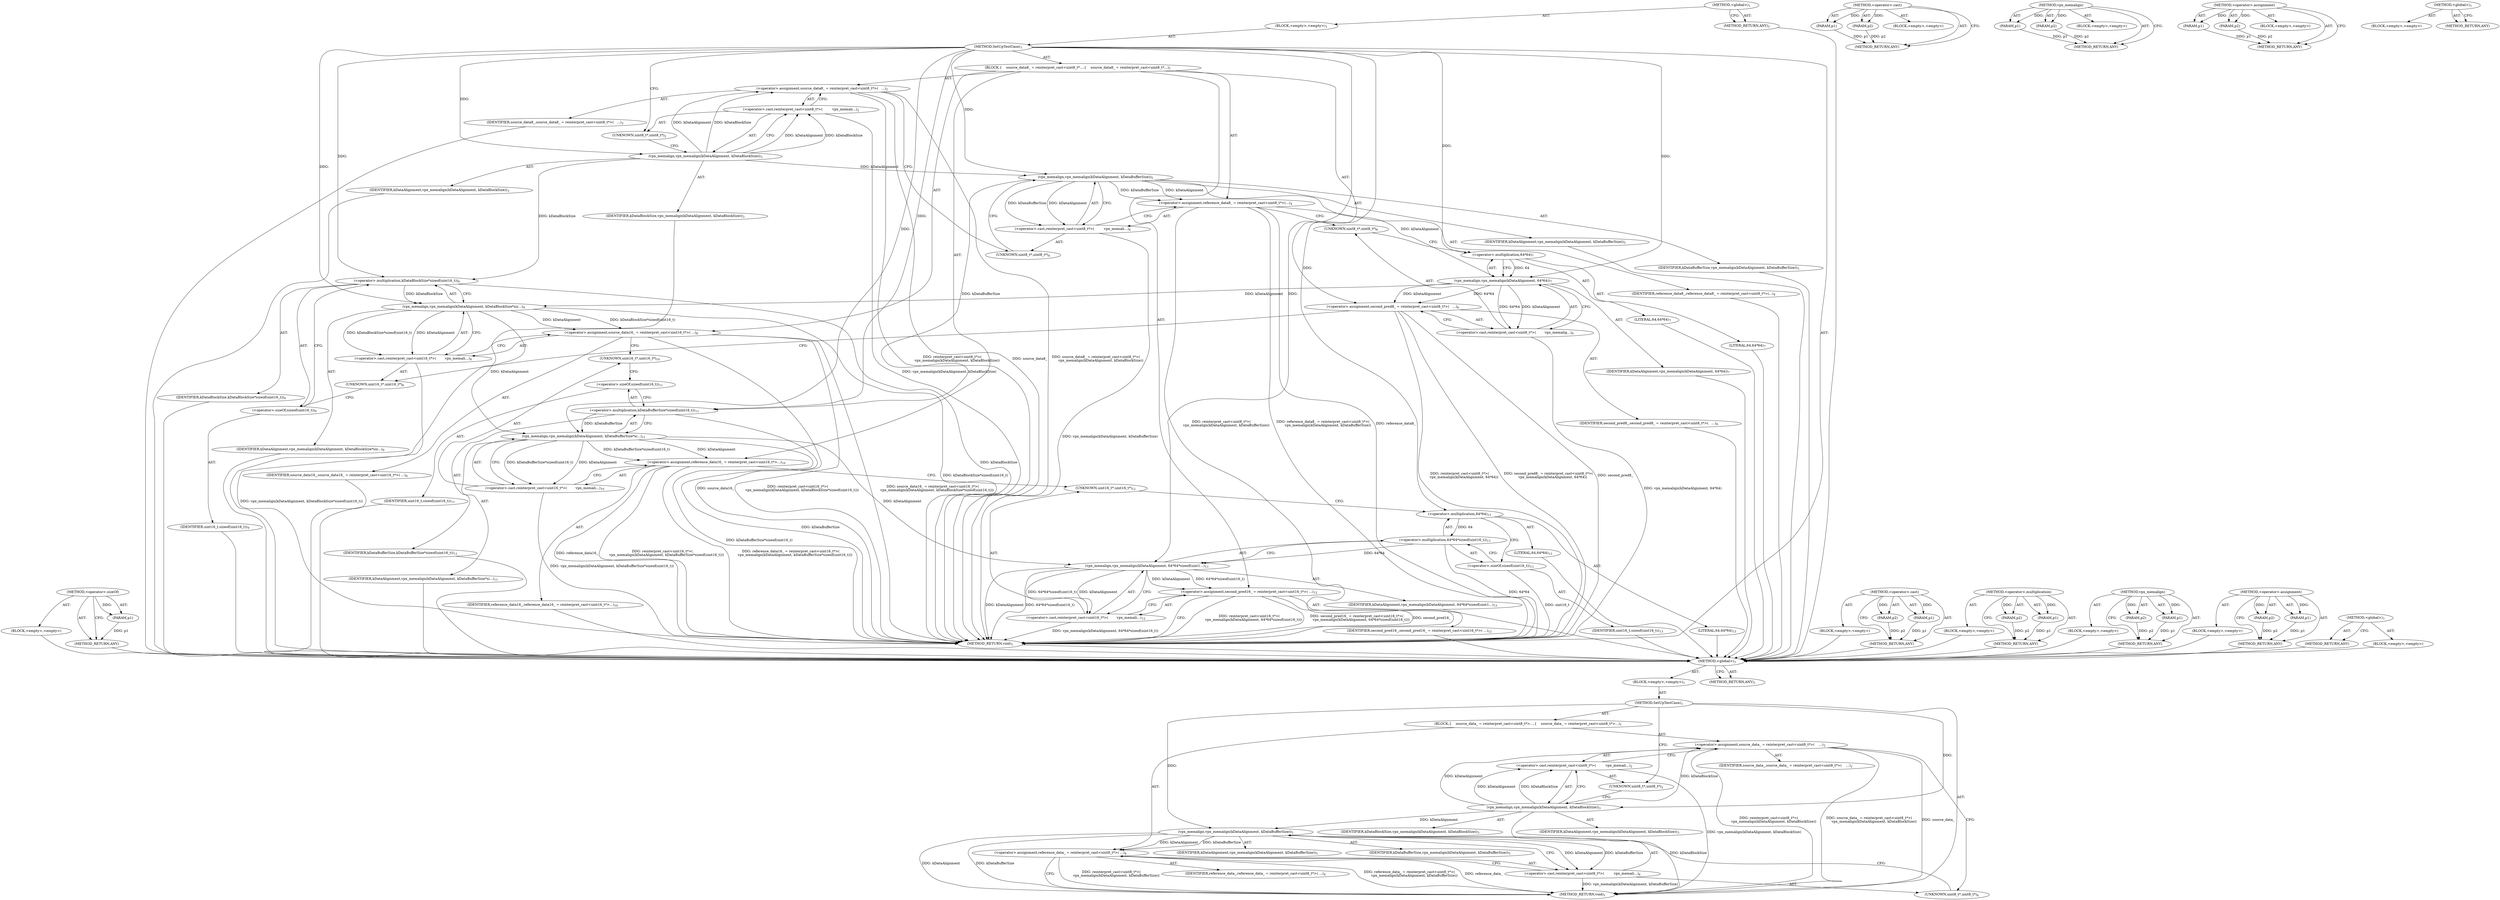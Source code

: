 digraph "&lt;global&gt;" {
vulnerable_6 [label=<(METHOD,&lt;global&gt;)<SUB>1</SUB>>];
vulnerable_7 [label=<(BLOCK,&lt;empty&gt;,&lt;empty&gt;)<SUB>1</SUB>>];
vulnerable_8 [label=<(METHOD,SetUpTestCase)<SUB>1</SUB>>];
vulnerable_9 [label=<(BLOCK,{
    source_data_ = reinterpret_cast&lt;uint8_t*&gt;...,{
    source_data_ = reinterpret_cast&lt;uint8_t*&gt;...)<SUB>1</SUB>>];
vulnerable_10 [label=<(&lt;operator&gt;.assignment,source_data_ = reinterpret_cast&lt;uint8_t*&gt;(
    ...)<SUB>2</SUB>>];
vulnerable_11 [label=<(IDENTIFIER,source_data_,source_data_ = reinterpret_cast&lt;uint8_t*&gt;(
    ...)<SUB>2</SUB>>];
vulnerable_12 [label=<(&lt;operator&gt;.cast,reinterpret_cast&lt;uint8_t*&gt;(
         vpx_memali...)<SUB>2</SUB>>];
vulnerable_13 [label=<(UNKNOWN,uint8_t*,uint8_t*)<SUB>2</SUB>>];
vulnerable_14 [label=<(vpx_memalign,vpx_memalign(kDataAlignment, kDataBlockSize))<SUB>3</SUB>>];
vulnerable_15 [label=<(IDENTIFIER,kDataAlignment,vpx_memalign(kDataAlignment, kDataBlockSize))<SUB>3</SUB>>];
vulnerable_16 [label=<(IDENTIFIER,kDataBlockSize,vpx_memalign(kDataAlignment, kDataBlockSize))<SUB>3</SUB>>];
vulnerable_17 [label=<(&lt;operator&gt;.assignment,reference_data_ = reinterpret_cast&lt;uint8_t*&gt;(
 ...)<SUB>4</SUB>>];
vulnerable_18 [label=<(IDENTIFIER,reference_data_,reference_data_ = reinterpret_cast&lt;uint8_t*&gt;(
 ...)<SUB>4</SUB>>];
vulnerable_19 [label=<(&lt;operator&gt;.cast,reinterpret_cast&lt;uint8_t*&gt;(
         vpx_memali...)<SUB>4</SUB>>];
vulnerable_20 [label=<(UNKNOWN,uint8_t*,uint8_t*)<SUB>4</SUB>>];
vulnerable_21 [label=<(vpx_memalign,vpx_memalign(kDataAlignment, kDataBufferSize))<SUB>5</SUB>>];
vulnerable_22 [label=<(IDENTIFIER,kDataAlignment,vpx_memalign(kDataAlignment, kDataBufferSize))<SUB>5</SUB>>];
vulnerable_23 [label=<(IDENTIFIER,kDataBufferSize,vpx_memalign(kDataAlignment, kDataBufferSize))<SUB>5</SUB>>];
vulnerable_24 [label=<(METHOD_RETURN,void)<SUB>1</SUB>>];
vulnerable_26 [label=<(METHOD_RETURN,ANY)<SUB>1</SUB>>];
vulnerable_44 [label=<(METHOD,&lt;operator&gt;.cast)>];
vulnerable_45 [label=<(PARAM,p1)>];
vulnerable_46 [label=<(PARAM,p2)>];
vulnerable_47 [label=<(BLOCK,&lt;empty&gt;,&lt;empty&gt;)>];
vulnerable_48 [label=<(METHOD_RETURN,ANY)>];
vulnerable_49 [label=<(METHOD,vpx_memalign)>];
vulnerable_50 [label=<(PARAM,p1)>];
vulnerable_51 [label=<(PARAM,p2)>];
vulnerable_52 [label=<(BLOCK,&lt;empty&gt;,&lt;empty&gt;)>];
vulnerable_53 [label=<(METHOD_RETURN,ANY)>];
vulnerable_39 [label=<(METHOD,&lt;operator&gt;.assignment)>];
vulnerable_40 [label=<(PARAM,p1)>];
vulnerable_41 [label=<(PARAM,p2)>];
vulnerable_42 [label=<(BLOCK,&lt;empty&gt;,&lt;empty&gt;)>];
vulnerable_43 [label=<(METHOD_RETURN,ANY)>];
vulnerable_33 [label=<(METHOD,&lt;global&gt;)<SUB>1</SUB>>];
vulnerable_34 [label=<(BLOCK,&lt;empty&gt;,&lt;empty&gt;)>];
vulnerable_35 [label=<(METHOD_RETURN,ANY)>];
fixed_104 [label=<(METHOD,&lt;operator&gt;.sizeOf)>];
fixed_105 [label=<(PARAM,p1)>];
fixed_106 [label=<(BLOCK,&lt;empty&gt;,&lt;empty&gt;)>];
fixed_107 [label=<(METHOD_RETURN,ANY)>];
fixed_6 [label=<(METHOD,&lt;global&gt;)<SUB>1</SUB>>];
fixed_7 [label=<(BLOCK,&lt;empty&gt;,&lt;empty&gt;)<SUB>1</SUB>>];
fixed_8 [label=<(METHOD,SetUpTestCase)<SUB>1</SUB>>];
fixed_9 [label=<(BLOCK,{
    source_data8_ = reinterpret_cast&lt;uint8_t*...,{
    source_data8_ = reinterpret_cast&lt;uint8_t*...)<SUB>1</SUB>>];
fixed_10 [label=<(&lt;operator&gt;.assignment,source_data8_ = reinterpret_cast&lt;uint8_t*&gt;(
   ...)<SUB>2</SUB>>];
fixed_11 [label=<(IDENTIFIER,source_data8_,source_data8_ = reinterpret_cast&lt;uint8_t*&gt;(
   ...)<SUB>2</SUB>>];
fixed_12 [label=<(&lt;operator&gt;.cast,reinterpret_cast&lt;uint8_t*&gt;(
         vpx_memali...)<SUB>2</SUB>>];
fixed_13 [label=<(UNKNOWN,uint8_t*,uint8_t*)<SUB>2</SUB>>];
fixed_14 [label=<(vpx_memalign,vpx_memalign(kDataAlignment, kDataBlockSize))<SUB>3</SUB>>];
fixed_15 [label=<(IDENTIFIER,kDataAlignment,vpx_memalign(kDataAlignment, kDataBlockSize))<SUB>3</SUB>>];
fixed_16 [label=<(IDENTIFIER,kDataBlockSize,vpx_memalign(kDataAlignment, kDataBlockSize))<SUB>3</SUB>>];
fixed_17 [label=<(&lt;operator&gt;.assignment,reference_data8_ = reinterpret_cast&lt;uint8_t*&gt;(
...)<SUB>4</SUB>>];
fixed_18 [label=<(IDENTIFIER,reference_data8_,reference_data8_ = reinterpret_cast&lt;uint8_t*&gt;(
...)<SUB>4</SUB>>];
fixed_19 [label=<(&lt;operator&gt;.cast,reinterpret_cast&lt;uint8_t*&gt;(
         vpx_memali...)<SUB>4</SUB>>];
fixed_20 [label=<(UNKNOWN,uint8_t*,uint8_t*)<SUB>4</SUB>>];
fixed_21 [label=<(vpx_memalign,vpx_memalign(kDataAlignment, kDataBufferSize))<SUB>5</SUB>>];
fixed_22 [label=<(IDENTIFIER,kDataAlignment,vpx_memalign(kDataAlignment, kDataBufferSize))<SUB>5</SUB>>];
fixed_23 [label=<(IDENTIFIER,kDataBufferSize,vpx_memalign(kDataAlignment, kDataBufferSize))<SUB>5</SUB>>];
fixed_24 [label=<(&lt;operator&gt;.assignment,second_pred8_ = reinterpret_cast&lt;uint8_t*&gt;(
   ...)<SUB>6</SUB>>];
fixed_25 [label=<(IDENTIFIER,second_pred8_,second_pred8_ = reinterpret_cast&lt;uint8_t*&gt;(
   ...)<SUB>6</SUB>>];
fixed_26 [label=<(&lt;operator&gt;.cast,reinterpret_cast&lt;uint8_t*&gt;(
        vpx_memalig...)<SUB>6</SUB>>];
fixed_27 [label=<(UNKNOWN,uint8_t*,uint8_t*)<SUB>6</SUB>>];
fixed_28 [label=<(vpx_memalign,vpx_memalign(kDataAlignment, 64*64))<SUB>7</SUB>>];
fixed_29 [label=<(IDENTIFIER,kDataAlignment,vpx_memalign(kDataAlignment, 64*64))<SUB>7</SUB>>];
fixed_30 [label=<(&lt;operator&gt;.multiplication,64*64)<SUB>7</SUB>>];
fixed_31 [label=<(LITERAL,64,64*64)<SUB>7</SUB>>];
fixed_32 [label=<(LITERAL,64,64*64)<SUB>7</SUB>>];
fixed_33 [label=<(&lt;operator&gt;.assignment,source_data16_ = reinterpret_cast&lt;uint16_t*&gt;(
 ...)<SUB>8</SUB>>];
fixed_34 [label=<(IDENTIFIER,source_data16_,source_data16_ = reinterpret_cast&lt;uint16_t*&gt;(
 ...)<SUB>8</SUB>>];
fixed_35 [label=<(&lt;operator&gt;.cast,reinterpret_cast&lt;uint16_t*&gt;(
        vpx_memali...)<SUB>8</SUB>>];
fixed_36 [label=<(UNKNOWN,uint16_t*,uint16_t*)<SUB>8</SUB>>];
fixed_37 [label=<(vpx_memalign,vpx_memalign(kDataAlignment, kDataBlockSize*siz...)<SUB>9</SUB>>];
fixed_38 [label=<(IDENTIFIER,kDataAlignment,vpx_memalign(kDataAlignment, kDataBlockSize*siz...)<SUB>9</SUB>>];
fixed_39 [label=<(&lt;operator&gt;.multiplication,kDataBlockSize*sizeof(uint16_t))<SUB>9</SUB>>];
fixed_40 [label=<(IDENTIFIER,kDataBlockSize,kDataBlockSize*sizeof(uint16_t))<SUB>9</SUB>>];
fixed_41 [label=<(&lt;operator&gt;.sizeOf,sizeof(uint16_t))<SUB>9</SUB>>];
fixed_42 [label=<(IDENTIFIER,uint16_t,sizeof(uint16_t))<SUB>9</SUB>>];
fixed_43 [label=<(&lt;operator&gt;.assignment,reference_data16_ = reinterpret_cast&lt;uint16_t*&gt;...)<SUB>10</SUB>>];
fixed_44 [label=<(IDENTIFIER,reference_data16_,reference_data16_ = reinterpret_cast&lt;uint16_t*&gt;...)<SUB>10</SUB>>];
fixed_45 [label=<(&lt;operator&gt;.cast,reinterpret_cast&lt;uint16_t*&gt;(
        vpx_memali...)<SUB>10</SUB>>];
fixed_46 [label=<(UNKNOWN,uint16_t*,uint16_t*)<SUB>10</SUB>>];
fixed_47 [label=<(vpx_memalign,vpx_memalign(kDataAlignment, kDataBufferSize*si...)<SUB>11</SUB>>];
fixed_48 [label=<(IDENTIFIER,kDataAlignment,vpx_memalign(kDataAlignment, kDataBufferSize*si...)<SUB>11</SUB>>];
fixed_49 [label=<(&lt;operator&gt;.multiplication,kDataBufferSize*sizeof(uint16_t))<SUB>11</SUB>>];
fixed_50 [label=<(IDENTIFIER,kDataBufferSize,kDataBufferSize*sizeof(uint16_t))<SUB>11</SUB>>];
fixed_51 [label=<(&lt;operator&gt;.sizeOf,sizeof(uint16_t))<SUB>11</SUB>>];
fixed_52 [label=<(IDENTIFIER,uint16_t,sizeof(uint16_t))<SUB>11</SUB>>];
fixed_53 [label=<(&lt;operator&gt;.assignment,second_pred16_ = reinterpret_cast&lt;uint16_t*&gt;(
 ...)<SUB>12</SUB>>];
fixed_54 [label=<(IDENTIFIER,second_pred16_,second_pred16_ = reinterpret_cast&lt;uint16_t*&gt;(
 ...)<SUB>12</SUB>>];
fixed_55 [label=<(&lt;operator&gt;.cast,reinterpret_cast&lt;uint16_t*&gt;(
        vpx_memali...)<SUB>12</SUB>>];
fixed_56 [label=<(UNKNOWN,uint16_t*,uint16_t*)<SUB>12</SUB>>];
fixed_57 [label=<(vpx_memalign,vpx_memalign(kDataAlignment, 64*64*sizeof(uint1...)<SUB>13</SUB>>];
fixed_58 [label=<(IDENTIFIER,kDataAlignment,vpx_memalign(kDataAlignment, 64*64*sizeof(uint1...)<SUB>13</SUB>>];
fixed_59 [label=<(&lt;operator&gt;.multiplication,64*64*sizeof(uint16_t))<SUB>13</SUB>>];
fixed_60 [label=<(&lt;operator&gt;.multiplication,64*64)<SUB>13</SUB>>];
fixed_61 [label=<(LITERAL,64,64*64)<SUB>13</SUB>>];
fixed_62 [label=<(LITERAL,64,64*64)<SUB>13</SUB>>];
fixed_63 [label=<(&lt;operator&gt;.sizeOf,sizeof(uint16_t))<SUB>13</SUB>>];
fixed_64 [label=<(IDENTIFIER,uint16_t,sizeof(uint16_t))<SUB>13</SUB>>];
fixed_65 [label=<(METHOD_RETURN,void)<SUB>1</SUB>>];
fixed_67 [label=<(METHOD_RETURN,ANY)<SUB>1</SUB>>];
fixed_89 [label=<(METHOD,&lt;operator&gt;.cast)>];
fixed_90 [label=<(PARAM,p1)>];
fixed_91 [label=<(PARAM,p2)>];
fixed_92 [label=<(BLOCK,&lt;empty&gt;,&lt;empty&gt;)>];
fixed_93 [label=<(METHOD_RETURN,ANY)>];
fixed_99 [label=<(METHOD,&lt;operator&gt;.multiplication)>];
fixed_100 [label=<(PARAM,p1)>];
fixed_101 [label=<(PARAM,p2)>];
fixed_102 [label=<(BLOCK,&lt;empty&gt;,&lt;empty&gt;)>];
fixed_103 [label=<(METHOD_RETURN,ANY)>];
fixed_94 [label=<(METHOD,vpx_memalign)>];
fixed_95 [label=<(PARAM,p1)>];
fixed_96 [label=<(PARAM,p2)>];
fixed_97 [label=<(BLOCK,&lt;empty&gt;,&lt;empty&gt;)>];
fixed_98 [label=<(METHOD_RETURN,ANY)>];
fixed_84 [label=<(METHOD,&lt;operator&gt;.assignment)>];
fixed_85 [label=<(PARAM,p1)>];
fixed_86 [label=<(PARAM,p2)>];
fixed_87 [label=<(BLOCK,&lt;empty&gt;,&lt;empty&gt;)>];
fixed_88 [label=<(METHOD_RETURN,ANY)>];
fixed_78 [label=<(METHOD,&lt;global&gt;)<SUB>1</SUB>>];
fixed_79 [label=<(BLOCK,&lt;empty&gt;,&lt;empty&gt;)>];
fixed_80 [label=<(METHOD_RETURN,ANY)>];
vulnerable_6 -> vulnerable_7  [key=0, label="AST: "];
vulnerable_6 -> vulnerable_26  [key=0, label="AST: "];
vulnerable_6 -> vulnerable_26  [key=1, label="CFG: "];
vulnerable_7 -> vulnerable_8  [key=0, label="AST: "];
vulnerable_8 -> vulnerable_9  [key=0, label="AST: "];
vulnerable_8 -> vulnerable_24  [key=0, label="AST: "];
vulnerable_8 -> vulnerable_13  [key=0, label="CFG: "];
vulnerable_8 -> vulnerable_14  [key=0, label="DDG: "];
vulnerable_8 -> vulnerable_21  [key=0, label="DDG: "];
vulnerable_9 -> vulnerable_10  [key=0, label="AST: "];
vulnerable_9 -> vulnerable_17  [key=0, label="AST: "];
vulnerable_10 -> vulnerable_11  [key=0, label="AST: "];
vulnerable_10 -> vulnerable_12  [key=0, label="AST: "];
vulnerable_10 -> vulnerable_20  [key=0, label="CFG: "];
vulnerable_10 -> vulnerable_24  [key=0, label="DDG: reinterpret_cast&lt;uint8_t*&gt;(
         vpx_memalign(kDataAlignment, kDataBlockSize))"];
vulnerable_10 -> vulnerable_24  [key=1, label="DDG: source_data_ = reinterpret_cast&lt;uint8_t*&gt;(
         vpx_memalign(kDataAlignment, kDataBlockSize))"];
vulnerable_10 -> vulnerable_24  [key=2, label="DDG: source_data_"];
vulnerable_12 -> vulnerable_13  [key=0, label="AST: "];
vulnerable_12 -> vulnerable_14  [key=0, label="AST: "];
vulnerable_12 -> vulnerable_10  [key=0, label="CFG: "];
vulnerable_12 -> vulnerable_24  [key=0, label="DDG: vpx_memalign(kDataAlignment, kDataBlockSize)"];
vulnerable_13 -> vulnerable_14  [key=0, label="CFG: "];
vulnerable_14 -> vulnerable_15  [key=0, label="AST: "];
vulnerable_14 -> vulnerable_16  [key=0, label="AST: "];
vulnerable_14 -> vulnerable_12  [key=0, label="CFG: "];
vulnerable_14 -> vulnerable_12  [key=1, label="DDG: kDataAlignment"];
vulnerable_14 -> vulnerable_12  [key=2, label="DDG: kDataBlockSize"];
vulnerable_14 -> vulnerable_24  [key=0, label="DDG: kDataBlockSize"];
vulnerable_14 -> vulnerable_10  [key=0, label="DDG: kDataAlignment"];
vulnerable_14 -> vulnerable_10  [key=1, label="DDG: kDataBlockSize"];
vulnerable_14 -> vulnerable_21  [key=0, label="DDG: kDataAlignment"];
vulnerable_17 -> vulnerable_18  [key=0, label="AST: "];
vulnerable_17 -> vulnerable_19  [key=0, label="AST: "];
vulnerable_17 -> vulnerable_24  [key=0, label="CFG: "];
vulnerable_17 -> vulnerable_24  [key=1, label="DDG: reinterpret_cast&lt;uint8_t*&gt;(
         vpx_memalign(kDataAlignment, kDataBufferSize))"];
vulnerable_17 -> vulnerable_24  [key=2, label="DDG: reference_data_ = reinterpret_cast&lt;uint8_t*&gt;(
         vpx_memalign(kDataAlignment, kDataBufferSize))"];
vulnerable_17 -> vulnerable_24  [key=3, label="DDG: reference_data_"];
vulnerable_19 -> vulnerable_20  [key=0, label="AST: "];
vulnerable_19 -> vulnerable_21  [key=0, label="AST: "];
vulnerable_19 -> vulnerable_17  [key=0, label="CFG: "];
vulnerable_19 -> vulnerable_24  [key=0, label="DDG: vpx_memalign(kDataAlignment, kDataBufferSize)"];
vulnerable_20 -> vulnerable_21  [key=0, label="CFG: "];
vulnerable_21 -> vulnerable_22  [key=0, label="AST: "];
vulnerable_21 -> vulnerable_23  [key=0, label="AST: "];
vulnerable_21 -> vulnerable_19  [key=0, label="CFG: "];
vulnerable_21 -> vulnerable_19  [key=1, label="DDG: kDataAlignment"];
vulnerable_21 -> vulnerable_19  [key=2, label="DDG: kDataBufferSize"];
vulnerable_21 -> vulnerable_24  [key=0, label="DDG: kDataAlignment"];
vulnerable_21 -> vulnerable_24  [key=1, label="DDG: kDataBufferSize"];
vulnerable_21 -> vulnerable_17  [key=0, label="DDG: kDataAlignment"];
vulnerable_21 -> vulnerable_17  [key=1, label="DDG: kDataBufferSize"];
vulnerable_44 -> vulnerable_45  [key=0, label="AST: "];
vulnerable_44 -> vulnerable_45  [key=1, label="DDG: "];
vulnerable_44 -> vulnerable_47  [key=0, label="AST: "];
vulnerable_44 -> vulnerable_46  [key=0, label="AST: "];
vulnerable_44 -> vulnerable_46  [key=1, label="DDG: "];
vulnerable_44 -> vulnerable_48  [key=0, label="AST: "];
vulnerable_44 -> vulnerable_48  [key=1, label="CFG: "];
vulnerable_45 -> vulnerable_48  [key=0, label="DDG: p1"];
vulnerable_46 -> vulnerable_48  [key=0, label="DDG: p2"];
vulnerable_49 -> vulnerable_50  [key=0, label="AST: "];
vulnerable_49 -> vulnerable_50  [key=1, label="DDG: "];
vulnerable_49 -> vulnerable_52  [key=0, label="AST: "];
vulnerable_49 -> vulnerable_51  [key=0, label="AST: "];
vulnerable_49 -> vulnerable_51  [key=1, label="DDG: "];
vulnerable_49 -> vulnerable_53  [key=0, label="AST: "];
vulnerable_49 -> vulnerable_53  [key=1, label="CFG: "];
vulnerable_50 -> vulnerable_53  [key=0, label="DDG: p1"];
vulnerable_51 -> vulnerable_53  [key=0, label="DDG: p2"];
vulnerable_39 -> vulnerable_40  [key=0, label="AST: "];
vulnerable_39 -> vulnerable_40  [key=1, label="DDG: "];
vulnerable_39 -> vulnerable_42  [key=0, label="AST: "];
vulnerable_39 -> vulnerable_41  [key=0, label="AST: "];
vulnerable_39 -> vulnerable_41  [key=1, label="DDG: "];
vulnerable_39 -> vulnerable_43  [key=0, label="AST: "];
vulnerable_39 -> vulnerable_43  [key=1, label="CFG: "];
vulnerable_40 -> vulnerable_43  [key=0, label="DDG: p1"];
vulnerable_41 -> vulnerable_43  [key=0, label="DDG: p2"];
vulnerable_33 -> vulnerable_34  [key=0, label="AST: "];
vulnerable_33 -> vulnerable_35  [key=0, label="AST: "];
vulnerable_33 -> vulnerable_35  [key=1, label="CFG: "];
fixed_104 -> fixed_105  [key=0, label="AST: "];
fixed_104 -> fixed_105  [key=1, label="DDG: "];
fixed_104 -> fixed_106  [key=0, label="AST: "];
fixed_104 -> fixed_107  [key=0, label="AST: "];
fixed_104 -> fixed_107  [key=1, label="CFG: "];
fixed_105 -> fixed_107  [key=0, label="DDG: p1"];
fixed_106 -> vulnerable_6  [key=0];
fixed_107 -> vulnerable_6  [key=0];
fixed_6 -> fixed_7  [key=0, label="AST: "];
fixed_6 -> fixed_67  [key=0, label="AST: "];
fixed_6 -> fixed_67  [key=1, label="CFG: "];
fixed_7 -> fixed_8  [key=0, label="AST: "];
fixed_8 -> fixed_9  [key=0, label="AST: "];
fixed_8 -> fixed_65  [key=0, label="AST: "];
fixed_8 -> fixed_13  [key=0, label="CFG: "];
fixed_8 -> fixed_14  [key=0, label="DDG: "];
fixed_8 -> fixed_21  [key=0, label="DDG: "];
fixed_8 -> fixed_28  [key=0, label="DDG: "];
fixed_8 -> fixed_37  [key=0, label="DDG: "];
fixed_8 -> fixed_47  [key=0, label="DDG: "];
fixed_8 -> fixed_57  [key=0, label="DDG: "];
fixed_8 -> fixed_30  [key=0, label="DDG: "];
fixed_8 -> fixed_39  [key=0, label="DDG: "];
fixed_8 -> fixed_49  [key=0, label="DDG: "];
fixed_8 -> fixed_60  [key=0, label="DDG: "];
fixed_9 -> fixed_10  [key=0, label="AST: "];
fixed_9 -> fixed_17  [key=0, label="AST: "];
fixed_9 -> fixed_24  [key=0, label="AST: "];
fixed_9 -> fixed_33  [key=0, label="AST: "];
fixed_9 -> fixed_43  [key=0, label="AST: "];
fixed_9 -> fixed_53  [key=0, label="AST: "];
fixed_10 -> fixed_11  [key=0, label="AST: "];
fixed_10 -> fixed_12  [key=0, label="AST: "];
fixed_10 -> fixed_20  [key=0, label="CFG: "];
fixed_10 -> fixed_65  [key=0, label="DDG: reinterpret_cast&lt;uint8_t*&gt;(
         vpx_memalign(kDataAlignment, kDataBlockSize))"];
fixed_10 -> fixed_65  [key=1, label="DDG: source_data8_ = reinterpret_cast&lt;uint8_t*&gt;(
         vpx_memalign(kDataAlignment, kDataBlockSize))"];
fixed_10 -> fixed_65  [key=2, label="DDG: source_data8_"];
fixed_11 -> vulnerable_6  [key=0];
fixed_12 -> fixed_13  [key=0, label="AST: "];
fixed_12 -> fixed_14  [key=0, label="AST: "];
fixed_12 -> fixed_10  [key=0, label="CFG: "];
fixed_12 -> fixed_65  [key=0, label="DDG: vpx_memalign(kDataAlignment, kDataBlockSize)"];
fixed_13 -> fixed_14  [key=0, label="CFG: "];
fixed_14 -> fixed_15  [key=0, label="AST: "];
fixed_14 -> fixed_16  [key=0, label="AST: "];
fixed_14 -> fixed_12  [key=0, label="CFG: "];
fixed_14 -> fixed_12  [key=1, label="DDG: kDataAlignment"];
fixed_14 -> fixed_12  [key=2, label="DDG: kDataBlockSize"];
fixed_14 -> fixed_10  [key=0, label="DDG: kDataAlignment"];
fixed_14 -> fixed_10  [key=1, label="DDG: kDataBlockSize"];
fixed_14 -> fixed_21  [key=0, label="DDG: kDataAlignment"];
fixed_14 -> fixed_39  [key=0, label="DDG: kDataBlockSize"];
fixed_15 -> vulnerable_6  [key=0];
fixed_16 -> vulnerable_6  [key=0];
fixed_17 -> fixed_18  [key=0, label="AST: "];
fixed_17 -> fixed_19  [key=0, label="AST: "];
fixed_17 -> fixed_27  [key=0, label="CFG: "];
fixed_17 -> fixed_65  [key=0, label="DDG: reinterpret_cast&lt;uint8_t*&gt;(
         vpx_memalign(kDataAlignment, kDataBufferSize))"];
fixed_17 -> fixed_65  [key=1, label="DDG: reference_data8_ = reinterpret_cast&lt;uint8_t*&gt;(
         vpx_memalign(kDataAlignment, kDataBufferSize))"];
fixed_17 -> fixed_65  [key=2, label="DDG: reference_data8_"];
fixed_18 -> vulnerable_6  [key=0];
fixed_19 -> fixed_20  [key=0, label="AST: "];
fixed_19 -> fixed_21  [key=0, label="AST: "];
fixed_19 -> fixed_17  [key=0, label="CFG: "];
fixed_19 -> fixed_65  [key=0, label="DDG: vpx_memalign(kDataAlignment, kDataBufferSize)"];
fixed_20 -> fixed_21  [key=0, label="CFG: "];
fixed_21 -> fixed_22  [key=0, label="AST: "];
fixed_21 -> fixed_23  [key=0, label="AST: "];
fixed_21 -> fixed_19  [key=0, label="CFG: "];
fixed_21 -> fixed_19  [key=1, label="DDG: kDataAlignment"];
fixed_21 -> fixed_19  [key=2, label="DDG: kDataBufferSize"];
fixed_21 -> fixed_17  [key=0, label="DDG: kDataAlignment"];
fixed_21 -> fixed_17  [key=1, label="DDG: kDataBufferSize"];
fixed_21 -> fixed_28  [key=0, label="DDG: kDataAlignment"];
fixed_21 -> fixed_49  [key=0, label="DDG: kDataBufferSize"];
fixed_22 -> vulnerable_6  [key=0];
fixed_23 -> vulnerable_6  [key=0];
fixed_24 -> fixed_25  [key=0, label="AST: "];
fixed_24 -> fixed_26  [key=0, label="AST: "];
fixed_24 -> fixed_36  [key=0, label="CFG: "];
fixed_24 -> fixed_65  [key=0, label="DDG: reinterpret_cast&lt;uint8_t*&gt;(
        vpx_memalign(kDataAlignment, 64*64))"];
fixed_24 -> fixed_65  [key=1, label="DDG: second_pred8_ = reinterpret_cast&lt;uint8_t*&gt;(
        vpx_memalign(kDataAlignment, 64*64))"];
fixed_24 -> fixed_65  [key=2, label="DDG: second_pred8_"];
fixed_25 -> vulnerable_6  [key=0];
fixed_26 -> fixed_27  [key=0, label="AST: "];
fixed_26 -> fixed_28  [key=0, label="AST: "];
fixed_26 -> fixed_24  [key=0, label="CFG: "];
fixed_26 -> fixed_65  [key=0, label="DDG: vpx_memalign(kDataAlignment, 64*64)"];
fixed_27 -> fixed_30  [key=0, label="CFG: "];
fixed_28 -> fixed_29  [key=0, label="AST: "];
fixed_28 -> fixed_30  [key=0, label="AST: "];
fixed_28 -> fixed_26  [key=0, label="CFG: "];
fixed_28 -> fixed_26  [key=1, label="DDG: kDataAlignment"];
fixed_28 -> fixed_26  [key=2, label="DDG: 64*64"];
fixed_28 -> fixed_24  [key=0, label="DDG: kDataAlignment"];
fixed_28 -> fixed_24  [key=1, label="DDG: 64*64"];
fixed_28 -> fixed_37  [key=0, label="DDG: kDataAlignment"];
fixed_29 -> vulnerable_6  [key=0];
fixed_30 -> fixed_31  [key=0, label="AST: "];
fixed_30 -> fixed_32  [key=0, label="AST: "];
fixed_30 -> fixed_28  [key=0, label="CFG: "];
fixed_30 -> fixed_28  [key=1, label="DDG: 64"];
fixed_31 -> vulnerable_6  [key=0];
fixed_32 -> vulnerable_6  [key=0];
fixed_33 -> fixed_34  [key=0, label="AST: "];
fixed_33 -> fixed_35  [key=0, label="AST: "];
fixed_33 -> fixed_46  [key=0, label="CFG: "];
fixed_33 -> fixed_65  [key=0, label="DDG: reinterpret_cast&lt;uint16_t*&gt;(
        vpx_memalign(kDataAlignment, kDataBlockSize*sizeof(uint16_t)))"];
fixed_33 -> fixed_65  [key=1, label="DDG: source_data16_ = reinterpret_cast&lt;uint16_t*&gt;(
        vpx_memalign(kDataAlignment, kDataBlockSize*sizeof(uint16_t)))"];
fixed_33 -> fixed_65  [key=2, label="DDG: source_data16_"];
fixed_34 -> vulnerable_6  [key=0];
fixed_35 -> fixed_36  [key=0, label="AST: "];
fixed_35 -> fixed_37  [key=0, label="AST: "];
fixed_35 -> fixed_33  [key=0, label="CFG: "];
fixed_35 -> fixed_65  [key=0, label="DDG: vpx_memalign(kDataAlignment, kDataBlockSize*sizeof(uint16_t))"];
fixed_36 -> fixed_41  [key=0, label="CFG: "];
fixed_37 -> fixed_38  [key=0, label="AST: "];
fixed_37 -> fixed_39  [key=0, label="AST: "];
fixed_37 -> fixed_35  [key=0, label="CFG: "];
fixed_37 -> fixed_35  [key=1, label="DDG: kDataAlignment"];
fixed_37 -> fixed_35  [key=2, label="DDG: kDataBlockSize*sizeof(uint16_t)"];
fixed_37 -> fixed_65  [key=0, label="DDG: kDataBlockSize*sizeof(uint16_t)"];
fixed_37 -> fixed_33  [key=0, label="DDG: kDataAlignment"];
fixed_37 -> fixed_33  [key=1, label="DDG: kDataBlockSize*sizeof(uint16_t)"];
fixed_37 -> fixed_47  [key=0, label="DDG: kDataAlignment"];
fixed_38 -> vulnerable_6  [key=0];
fixed_39 -> fixed_40  [key=0, label="AST: "];
fixed_39 -> fixed_41  [key=0, label="AST: "];
fixed_39 -> fixed_37  [key=0, label="CFG: "];
fixed_39 -> fixed_37  [key=1, label="DDG: kDataBlockSize"];
fixed_39 -> fixed_65  [key=0, label="DDG: kDataBlockSize"];
fixed_40 -> vulnerable_6  [key=0];
fixed_41 -> fixed_42  [key=0, label="AST: "];
fixed_41 -> fixed_39  [key=0, label="CFG: "];
fixed_42 -> vulnerable_6  [key=0];
fixed_43 -> fixed_44  [key=0, label="AST: "];
fixed_43 -> fixed_45  [key=0, label="AST: "];
fixed_43 -> fixed_56  [key=0, label="CFG: "];
fixed_43 -> fixed_65  [key=0, label="DDG: reinterpret_cast&lt;uint16_t*&gt;(
        vpx_memalign(kDataAlignment, kDataBufferSize*sizeof(uint16_t)))"];
fixed_43 -> fixed_65  [key=1, label="DDG: reference_data16_ = reinterpret_cast&lt;uint16_t*&gt;(
        vpx_memalign(kDataAlignment, kDataBufferSize*sizeof(uint16_t)))"];
fixed_43 -> fixed_65  [key=2, label="DDG: reference_data16_"];
fixed_44 -> vulnerable_6  [key=0];
fixed_45 -> fixed_46  [key=0, label="AST: "];
fixed_45 -> fixed_47  [key=0, label="AST: "];
fixed_45 -> fixed_43  [key=0, label="CFG: "];
fixed_45 -> fixed_65  [key=0, label="DDG: vpx_memalign(kDataAlignment, kDataBufferSize*sizeof(uint16_t))"];
fixed_46 -> fixed_51  [key=0, label="CFG: "];
fixed_47 -> fixed_48  [key=0, label="AST: "];
fixed_47 -> fixed_49  [key=0, label="AST: "];
fixed_47 -> fixed_45  [key=0, label="CFG: "];
fixed_47 -> fixed_45  [key=1, label="DDG: kDataAlignment"];
fixed_47 -> fixed_45  [key=2, label="DDG: kDataBufferSize*sizeof(uint16_t)"];
fixed_47 -> fixed_65  [key=0, label="DDG: kDataBufferSize*sizeof(uint16_t)"];
fixed_47 -> fixed_43  [key=0, label="DDG: kDataAlignment"];
fixed_47 -> fixed_43  [key=1, label="DDG: kDataBufferSize*sizeof(uint16_t)"];
fixed_47 -> fixed_57  [key=0, label="DDG: kDataAlignment"];
fixed_48 -> vulnerable_6  [key=0];
fixed_49 -> fixed_50  [key=0, label="AST: "];
fixed_49 -> fixed_51  [key=0, label="AST: "];
fixed_49 -> fixed_47  [key=0, label="CFG: "];
fixed_49 -> fixed_47  [key=1, label="DDG: kDataBufferSize"];
fixed_49 -> fixed_65  [key=0, label="DDG: kDataBufferSize"];
fixed_50 -> vulnerable_6  [key=0];
fixed_51 -> fixed_52  [key=0, label="AST: "];
fixed_51 -> fixed_49  [key=0, label="CFG: "];
fixed_52 -> vulnerable_6  [key=0];
fixed_53 -> fixed_54  [key=0, label="AST: "];
fixed_53 -> fixed_55  [key=0, label="AST: "];
fixed_53 -> fixed_65  [key=0, label="CFG: "];
fixed_53 -> fixed_65  [key=1, label="DDG: reinterpret_cast&lt;uint16_t*&gt;(
        vpx_memalign(kDataAlignment, 64*64*sizeof(uint16_t)))"];
fixed_53 -> fixed_65  [key=2, label="DDG: second_pred16_ = reinterpret_cast&lt;uint16_t*&gt;(
        vpx_memalign(kDataAlignment, 64*64*sizeof(uint16_t)))"];
fixed_53 -> fixed_65  [key=3, label="DDG: second_pred16_"];
fixed_54 -> vulnerable_6  [key=0];
fixed_55 -> fixed_56  [key=0, label="AST: "];
fixed_55 -> fixed_57  [key=0, label="AST: "];
fixed_55 -> fixed_53  [key=0, label="CFG: "];
fixed_55 -> fixed_65  [key=0, label="DDG: vpx_memalign(kDataAlignment, 64*64*sizeof(uint16_t))"];
fixed_56 -> fixed_60  [key=0, label="CFG: "];
fixed_57 -> fixed_58  [key=0, label="AST: "];
fixed_57 -> fixed_59  [key=0, label="AST: "];
fixed_57 -> fixed_55  [key=0, label="CFG: "];
fixed_57 -> fixed_55  [key=1, label="DDG: kDataAlignment"];
fixed_57 -> fixed_55  [key=2, label="DDG: 64*64*sizeof(uint16_t)"];
fixed_57 -> fixed_65  [key=0, label="DDG: kDataAlignment"];
fixed_57 -> fixed_65  [key=1, label="DDG: 64*64*sizeof(uint16_t)"];
fixed_57 -> fixed_53  [key=0, label="DDG: kDataAlignment"];
fixed_57 -> fixed_53  [key=1, label="DDG: 64*64*sizeof(uint16_t)"];
fixed_58 -> vulnerable_6  [key=0];
fixed_59 -> fixed_60  [key=0, label="AST: "];
fixed_59 -> fixed_63  [key=0, label="AST: "];
fixed_59 -> fixed_57  [key=0, label="CFG: "];
fixed_59 -> fixed_57  [key=1, label="DDG: 64*64"];
fixed_59 -> fixed_65  [key=0, label="DDG: 64*64"];
fixed_60 -> fixed_61  [key=0, label="AST: "];
fixed_60 -> fixed_62  [key=0, label="AST: "];
fixed_60 -> fixed_63  [key=0, label="CFG: "];
fixed_60 -> fixed_59  [key=0, label="DDG: 64"];
fixed_61 -> vulnerable_6  [key=0];
fixed_62 -> vulnerable_6  [key=0];
fixed_63 -> fixed_64  [key=0, label="AST: "];
fixed_63 -> fixed_59  [key=0, label="CFG: "];
fixed_63 -> fixed_65  [key=0, label="DDG: uint16_t"];
fixed_64 -> vulnerable_6  [key=0];
fixed_65 -> vulnerable_6  [key=0];
fixed_67 -> vulnerable_6  [key=0];
fixed_89 -> fixed_90  [key=0, label="AST: "];
fixed_89 -> fixed_90  [key=1, label="DDG: "];
fixed_89 -> fixed_92  [key=0, label="AST: "];
fixed_89 -> fixed_91  [key=0, label="AST: "];
fixed_89 -> fixed_91  [key=1, label="DDG: "];
fixed_89 -> fixed_93  [key=0, label="AST: "];
fixed_89 -> fixed_93  [key=1, label="CFG: "];
fixed_90 -> fixed_93  [key=0, label="DDG: p1"];
fixed_91 -> fixed_93  [key=0, label="DDG: p2"];
fixed_92 -> vulnerable_6  [key=0];
fixed_93 -> vulnerable_6  [key=0];
fixed_99 -> fixed_100  [key=0, label="AST: "];
fixed_99 -> fixed_100  [key=1, label="DDG: "];
fixed_99 -> fixed_102  [key=0, label="AST: "];
fixed_99 -> fixed_101  [key=0, label="AST: "];
fixed_99 -> fixed_101  [key=1, label="DDG: "];
fixed_99 -> fixed_103  [key=0, label="AST: "];
fixed_99 -> fixed_103  [key=1, label="CFG: "];
fixed_100 -> fixed_103  [key=0, label="DDG: p1"];
fixed_101 -> fixed_103  [key=0, label="DDG: p2"];
fixed_102 -> vulnerable_6  [key=0];
fixed_103 -> vulnerable_6  [key=0];
fixed_94 -> fixed_95  [key=0, label="AST: "];
fixed_94 -> fixed_95  [key=1, label="DDG: "];
fixed_94 -> fixed_97  [key=0, label="AST: "];
fixed_94 -> fixed_96  [key=0, label="AST: "];
fixed_94 -> fixed_96  [key=1, label="DDG: "];
fixed_94 -> fixed_98  [key=0, label="AST: "];
fixed_94 -> fixed_98  [key=1, label="CFG: "];
fixed_95 -> fixed_98  [key=0, label="DDG: p1"];
fixed_96 -> fixed_98  [key=0, label="DDG: p2"];
fixed_97 -> vulnerable_6  [key=0];
fixed_98 -> vulnerable_6  [key=0];
fixed_84 -> fixed_85  [key=0, label="AST: "];
fixed_84 -> fixed_85  [key=1, label="DDG: "];
fixed_84 -> fixed_87  [key=0, label="AST: "];
fixed_84 -> fixed_86  [key=0, label="AST: "];
fixed_84 -> fixed_86  [key=1, label="DDG: "];
fixed_84 -> fixed_88  [key=0, label="AST: "];
fixed_84 -> fixed_88  [key=1, label="CFG: "];
fixed_85 -> fixed_88  [key=0, label="DDG: p1"];
fixed_86 -> fixed_88  [key=0, label="DDG: p2"];
fixed_87 -> vulnerable_6  [key=0];
fixed_88 -> vulnerable_6  [key=0];
fixed_78 -> fixed_79  [key=0, label="AST: "];
fixed_78 -> fixed_80  [key=0, label="AST: "];
fixed_78 -> fixed_80  [key=1, label="CFG: "];
fixed_79 -> vulnerable_6  [key=0];
fixed_80 -> vulnerable_6  [key=0];
}
